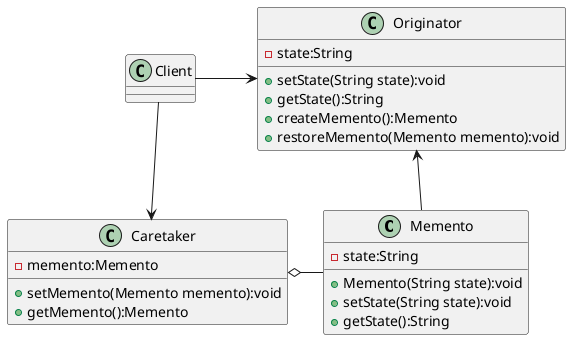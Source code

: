 @startuml

     class Memento{
         - state:String
         + Memento(String state):void
         + setState(String state):void
         + getState():String

     }

     class Originator{
       - state:String
       + setState(String state):void
       + getState():String
       + createMemento():Memento
       + restoreMemento(Memento memento):void
     }

     class Caretaker{
       - memento:Memento
       + setMemento(Memento memento):void
       + getMemento():Memento
     }

     Originator<--Memento
     Caretaker o-Memento
     Client -> Originator
     Client --> Caretaker







@enduml